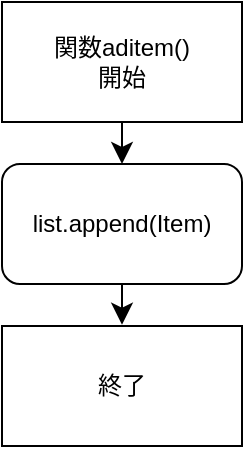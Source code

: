 <mxfile version="24.4.10" type="onedrive">
  <diagram name="ページ1" id="EWAIjD8L8JI5qso1-bE_">
    <mxGraphModel grid="0" page="0" gridSize="10" guides="1" tooltips="1" connect="1" arrows="1" fold="1" pageScale="1" pageWidth="827" pageHeight="1169" math="0" shadow="0">
      <root>
        <mxCell id="0" />
        <mxCell id="1" parent="0" />
        <mxCell id="TqYOlWsBsvLIpTBG76by-6" style="edgeStyle=none;curved=1;rounded=0;orthogonalLoop=1;jettySize=auto;html=1;exitX=0.5;exitY=1;exitDx=0;exitDy=0;fontSize=12;startSize=8;endSize=8;" edge="1" parent="1" source="TqYOlWsBsvLIpTBG76by-1">
          <mxGeometry relative="1" as="geometry">
            <mxPoint x="98" y="40.333" as="targetPoint" />
          </mxGeometry>
        </mxCell>
        <mxCell id="TqYOlWsBsvLIpTBG76by-1" value="list.append(Item)" style="rounded=1;whiteSpace=wrap;html=1;" vertex="1" parent="1">
          <mxGeometry x="38" y="-40" width="120" height="60" as="geometry" />
        </mxCell>
        <mxCell id="TqYOlWsBsvLIpTBG76by-5" style="edgeStyle=none;curved=1;rounded=0;orthogonalLoop=1;jettySize=auto;html=1;exitX=0.5;exitY=1;exitDx=0;exitDy=0;entryX=0.5;entryY=0;entryDx=0;entryDy=0;fontSize=12;startSize=8;endSize=8;" edge="1" parent="1" source="TqYOlWsBsvLIpTBG76by-3" target="TqYOlWsBsvLIpTBG76by-1">
          <mxGeometry relative="1" as="geometry" />
        </mxCell>
        <mxCell id="TqYOlWsBsvLIpTBG76by-3" value="関数aditem()&lt;div&gt;開始&lt;/div&gt;" style="rounded=0;whiteSpace=wrap;html=1;" vertex="1" parent="1">
          <mxGeometry x="38" y="-121" width="120" height="60" as="geometry" />
        </mxCell>
        <mxCell id="TqYOlWsBsvLIpTBG76by-4" value="終了" style="rounded=0;whiteSpace=wrap;html=1;" vertex="1" parent="1">
          <mxGeometry x="38" y="41" width="120" height="60" as="geometry" />
        </mxCell>
      </root>
    </mxGraphModel>
  </diagram>
</mxfile>
